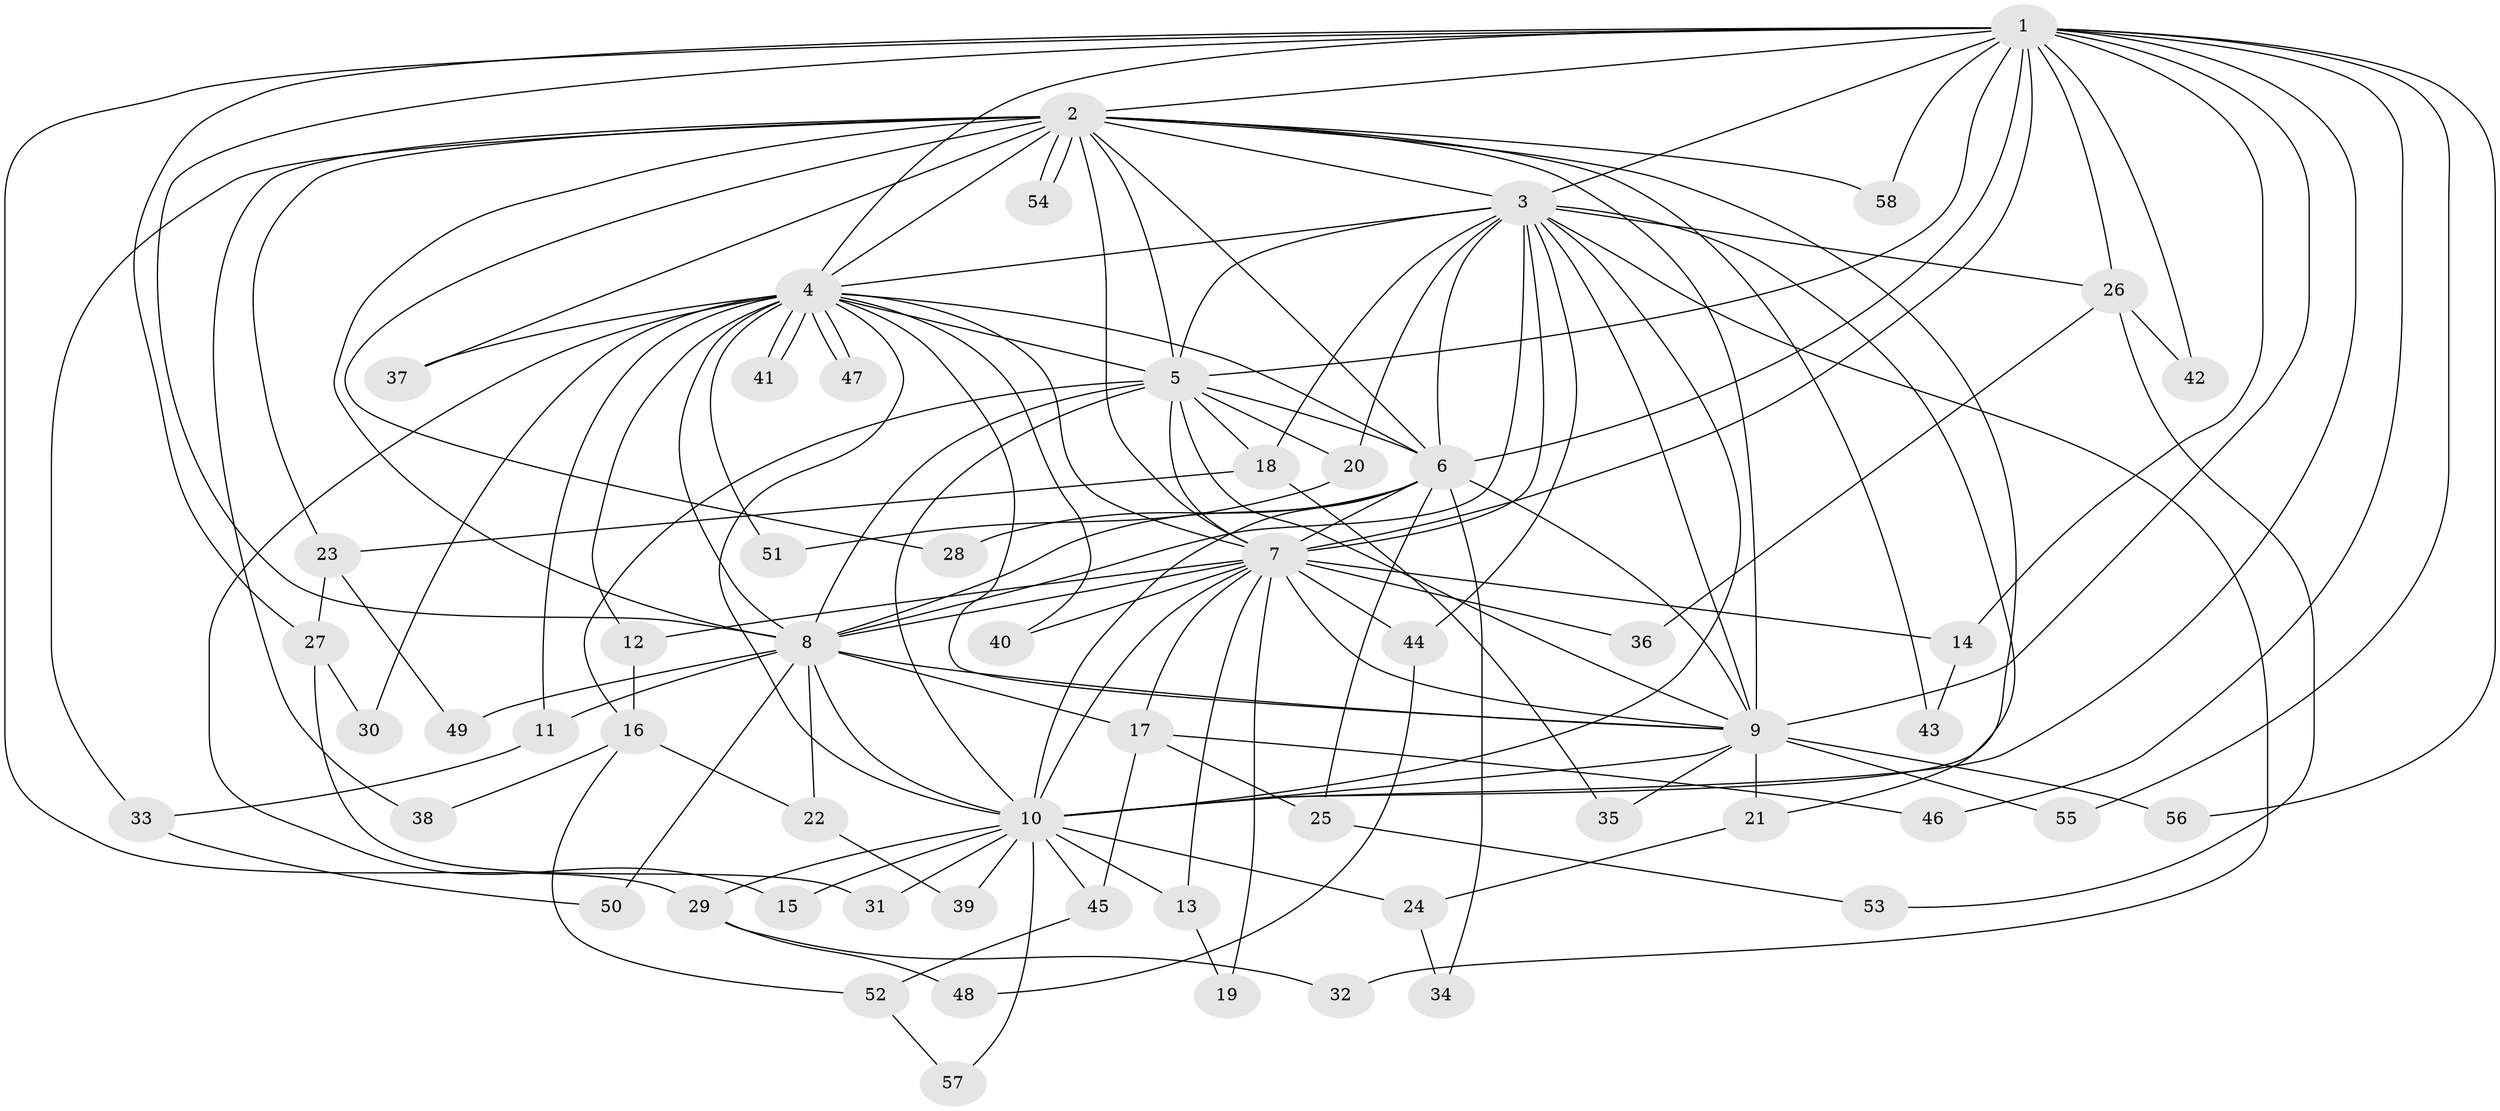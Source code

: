 // Generated by graph-tools (version 1.1) at 2025/35/03/09/25 02:35:02]
// undirected, 58 vertices, 141 edges
graph export_dot {
graph [start="1"]
  node [color=gray90,style=filled];
  1;
  2;
  3;
  4;
  5;
  6;
  7;
  8;
  9;
  10;
  11;
  12;
  13;
  14;
  15;
  16;
  17;
  18;
  19;
  20;
  21;
  22;
  23;
  24;
  25;
  26;
  27;
  28;
  29;
  30;
  31;
  32;
  33;
  34;
  35;
  36;
  37;
  38;
  39;
  40;
  41;
  42;
  43;
  44;
  45;
  46;
  47;
  48;
  49;
  50;
  51;
  52;
  53;
  54;
  55;
  56;
  57;
  58;
  1 -- 2;
  1 -- 3;
  1 -- 4;
  1 -- 5;
  1 -- 6;
  1 -- 7;
  1 -- 8;
  1 -- 9;
  1 -- 10;
  1 -- 14;
  1 -- 26;
  1 -- 27;
  1 -- 29;
  1 -- 42;
  1 -- 46;
  1 -- 55;
  1 -- 56;
  1 -- 58;
  2 -- 3;
  2 -- 4;
  2 -- 5;
  2 -- 6;
  2 -- 7;
  2 -- 8;
  2 -- 9;
  2 -- 10;
  2 -- 23;
  2 -- 28;
  2 -- 33;
  2 -- 37;
  2 -- 38;
  2 -- 43;
  2 -- 54;
  2 -- 54;
  2 -- 58;
  3 -- 4;
  3 -- 5;
  3 -- 6;
  3 -- 7;
  3 -- 8;
  3 -- 9;
  3 -- 10;
  3 -- 18;
  3 -- 20;
  3 -- 21;
  3 -- 26;
  3 -- 32;
  3 -- 44;
  4 -- 5;
  4 -- 6;
  4 -- 7;
  4 -- 8;
  4 -- 9;
  4 -- 10;
  4 -- 11;
  4 -- 12;
  4 -- 15;
  4 -- 30;
  4 -- 37;
  4 -- 40;
  4 -- 41;
  4 -- 41;
  4 -- 47;
  4 -- 47;
  4 -- 51;
  5 -- 6;
  5 -- 7;
  5 -- 8;
  5 -- 9;
  5 -- 10;
  5 -- 16;
  5 -- 18;
  5 -- 20;
  6 -- 7;
  6 -- 8;
  6 -- 9;
  6 -- 10;
  6 -- 25;
  6 -- 28;
  6 -- 34;
  7 -- 8;
  7 -- 9;
  7 -- 10;
  7 -- 12;
  7 -- 13;
  7 -- 14;
  7 -- 17;
  7 -- 19;
  7 -- 36;
  7 -- 40;
  7 -- 44;
  8 -- 9;
  8 -- 10;
  8 -- 11;
  8 -- 17;
  8 -- 22;
  8 -- 49;
  8 -- 50;
  9 -- 10;
  9 -- 21;
  9 -- 35;
  9 -- 55;
  9 -- 56;
  10 -- 13;
  10 -- 15;
  10 -- 24;
  10 -- 29;
  10 -- 31;
  10 -- 39;
  10 -- 45;
  10 -- 57;
  11 -- 33;
  12 -- 16;
  13 -- 19;
  14 -- 43;
  16 -- 22;
  16 -- 38;
  16 -- 52;
  17 -- 25;
  17 -- 45;
  17 -- 46;
  18 -- 23;
  18 -- 35;
  20 -- 51;
  21 -- 24;
  22 -- 39;
  23 -- 27;
  23 -- 49;
  24 -- 34;
  25 -- 53;
  26 -- 36;
  26 -- 42;
  26 -- 53;
  27 -- 30;
  27 -- 31;
  29 -- 32;
  29 -- 48;
  33 -- 50;
  44 -- 48;
  45 -- 52;
  52 -- 57;
}
